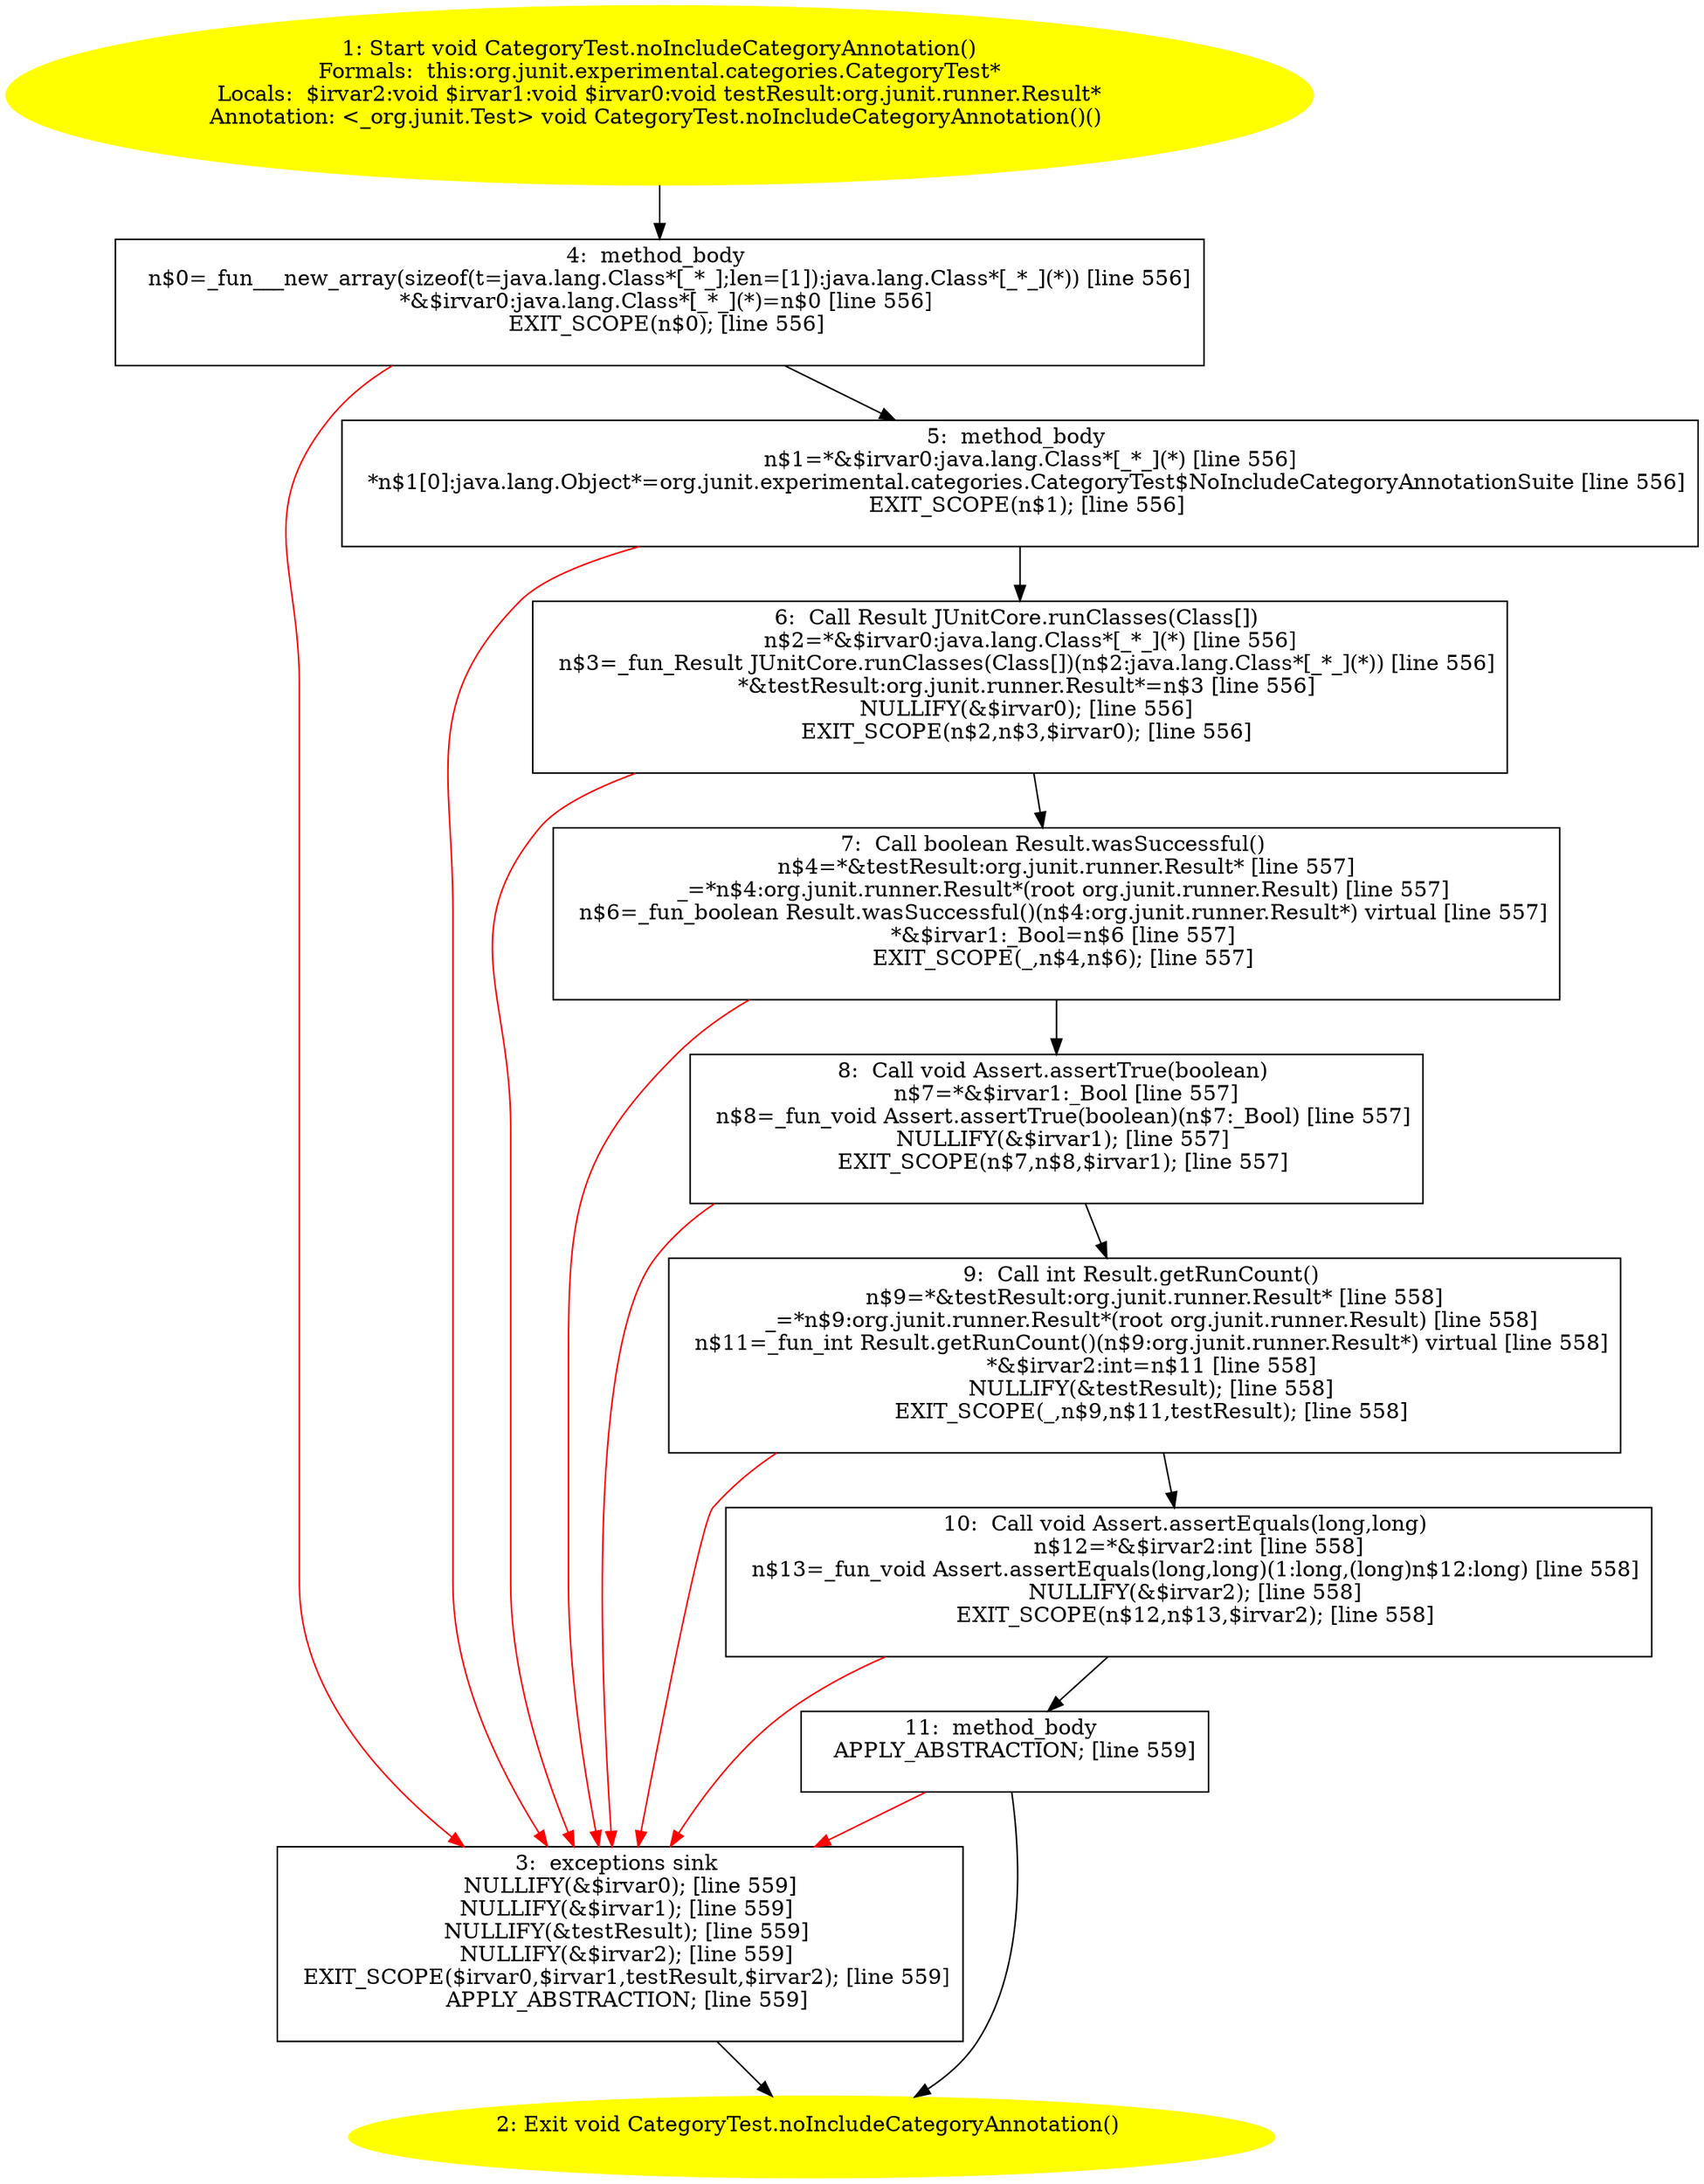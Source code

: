 /* @generated */
digraph cfg {
"org.junit.experimental.categories.CategoryTest.noIncludeCategoryAnnotation():void.03de58298265a1dc2f147e398ab43ec8_1" [label="1: Start void CategoryTest.noIncludeCategoryAnnotation()\nFormals:  this:org.junit.experimental.categories.CategoryTest*\nLocals:  $irvar2:void $irvar1:void $irvar0:void testResult:org.junit.runner.Result*\nAnnotation: <_org.junit.Test> void CategoryTest.noIncludeCategoryAnnotation()() \n  " color=yellow style=filled]
	

	 "org.junit.experimental.categories.CategoryTest.noIncludeCategoryAnnotation():void.03de58298265a1dc2f147e398ab43ec8_1" -> "org.junit.experimental.categories.CategoryTest.noIncludeCategoryAnnotation():void.03de58298265a1dc2f147e398ab43ec8_4" ;
"org.junit.experimental.categories.CategoryTest.noIncludeCategoryAnnotation():void.03de58298265a1dc2f147e398ab43ec8_2" [label="2: Exit void CategoryTest.noIncludeCategoryAnnotation() \n  " color=yellow style=filled]
	

"org.junit.experimental.categories.CategoryTest.noIncludeCategoryAnnotation():void.03de58298265a1dc2f147e398ab43ec8_3" [label="3:  exceptions sink \n   NULLIFY(&$irvar0); [line 559]\n  NULLIFY(&$irvar1); [line 559]\n  NULLIFY(&testResult); [line 559]\n  NULLIFY(&$irvar2); [line 559]\n  EXIT_SCOPE($irvar0,$irvar1,testResult,$irvar2); [line 559]\n  APPLY_ABSTRACTION; [line 559]\n " shape="box"]
	

	 "org.junit.experimental.categories.CategoryTest.noIncludeCategoryAnnotation():void.03de58298265a1dc2f147e398ab43ec8_3" -> "org.junit.experimental.categories.CategoryTest.noIncludeCategoryAnnotation():void.03de58298265a1dc2f147e398ab43ec8_2" ;
"org.junit.experimental.categories.CategoryTest.noIncludeCategoryAnnotation():void.03de58298265a1dc2f147e398ab43ec8_4" [label="4:  method_body \n   n$0=_fun___new_array(sizeof(t=java.lang.Class*[_*_];len=[1]):java.lang.Class*[_*_](*)) [line 556]\n  *&$irvar0:java.lang.Class*[_*_](*)=n$0 [line 556]\n  EXIT_SCOPE(n$0); [line 556]\n " shape="box"]
	

	 "org.junit.experimental.categories.CategoryTest.noIncludeCategoryAnnotation():void.03de58298265a1dc2f147e398ab43ec8_4" -> "org.junit.experimental.categories.CategoryTest.noIncludeCategoryAnnotation():void.03de58298265a1dc2f147e398ab43ec8_5" ;
	 "org.junit.experimental.categories.CategoryTest.noIncludeCategoryAnnotation():void.03de58298265a1dc2f147e398ab43ec8_4" -> "org.junit.experimental.categories.CategoryTest.noIncludeCategoryAnnotation():void.03de58298265a1dc2f147e398ab43ec8_3" [color="red" ];
"org.junit.experimental.categories.CategoryTest.noIncludeCategoryAnnotation():void.03de58298265a1dc2f147e398ab43ec8_5" [label="5:  method_body \n   n$1=*&$irvar0:java.lang.Class*[_*_](*) [line 556]\n  *n$1[0]:java.lang.Object*=org.junit.experimental.categories.CategoryTest$NoIncludeCategoryAnnotationSuite [line 556]\n  EXIT_SCOPE(n$1); [line 556]\n " shape="box"]
	

	 "org.junit.experimental.categories.CategoryTest.noIncludeCategoryAnnotation():void.03de58298265a1dc2f147e398ab43ec8_5" -> "org.junit.experimental.categories.CategoryTest.noIncludeCategoryAnnotation():void.03de58298265a1dc2f147e398ab43ec8_6" ;
	 "org.junit.experimental.categories.CategoryTest.noIncludeCategoryAnnotation():void.03de58298265a1dc2f147e398ab43ec8_5" -> "org.junit.experimental.categories.CategoryTest.noIncludeCategoryAnnotation():void.03de58298265a1dc2f147e398ab43ec8_3" [color="red" ];
"org.junit.experimental.categories.CategoryTest.noIncludeCategoryAnnotation():void.03de58298265a1dc2f147e398ab43ec8_6" [label="6:  Call Result JUnitCore.runClasses(Class[]) \n   n$2=*&$irvar0:java.lang.Class*[_*_](*) [line 556]\n  n$3=_fun_Result JUnitCore.runClasses(Class[])(n$2:java.lang.Class*[_*_](*)) [line 556]\n  *&testResult:org.junit.runner.Result*=n$3 [line 556]\n  NULLIFY(&$irvar0); [line 556]\n  EXIT_SCOPE(n$2,n$3,$irvar0); [line 556]\n " shape="box"]
	

	 "org.junit.experimental.categories.CategoryTest.noIncludeCategoryAnnotation():void.03de58298265a1dc2f147e398ab43ec8_6" -> "org.junit.experimental.categories.CategoryTest.noIncludeCategoryAnnotation():void.03de58298265a1dc2f147e398ab43ec8_7" ;
	 "org.junit.experimental.categories.CategoryTest.noIncludeCategoryAnnotation():void.03de58298265a1dc2f147e398ab43ec8_6" -> "org.junit.experimental.categories.CategoryTest.noIncludeCategoryAnnotation():void.03de58298265a1dc2f147e398ab43ec8_3" [color="red" ];
"org.junit.experimental.categories.CategoryTest.noIncludeCategoryAnnotation():void.03de58298265a1dc2f147e398ab43ec8_7" [label="7:  Call boolean Result.wasSuccessful() \n   n$4=*&testResult:org.junit.runner.Result* [line 557]\n  _=*n$4:org.junit.runner.Result*(root org.junit.runner.Result) [line 557]\n  n$6=_fun_boolean Result.wasSuccessful()(n$4:org.junit.runner.Result*) virtual [line 557]\n  *&$irvar1:_Bool=n$6 [line 557]\n  EXIT_SCOPE(_,n$4,n$6); [line 557]\n " shape="box"]
	

	 "org.junit.experimental.categories.CategoryTest.noIncludeCategoryAnnotation():void.03de58298265a1dc2f147e398ab43ec8_7" -> "org.junit.experimental.categories.CategoryTest.noIncludeCategoryAnnotation():void.03de58298265a1dc2f147e398ab43ec8_8" ;
	 "org.junit.experimental.categories.CategoryTest.noIncludeCategoryAnnotation():void.03de58298265a1dc2f147e398ab43ec8_7" -> "org.junit.experimental.categories.CategoryTest.noIncludeCategoryAnnotation():void.03de58298265a1dc2f147e398ab43ec8_3" [color="red" ];
"org.junit.experimental.categories.CategoryTest.noIncludeCategoryAnnotation():void.03de58298265a1dc2f147e398ab43ec8_8" [label="8:  Call void Assert.assertTrue(boolean) \n   n$7=*&$irvar1:_Bool [line 557]\n  n$8=_fun_void Assert.assertTrue(boolean)(n$7:_Bool) [line 557]\n  NULLIFY(&$irvar1); [line 557]\n  EXIT_SCOPE(n$7,n$8,$irvar1); [line 557]\n " shape="box"]
	

	 "org.junit.experimental.categories.CategoryTest.noIncludeCategoryAnnotation():void.03de58298265a1dc2f147e398ab43ec8_8" -> "org.junit.experimental.categories.CategoryTest.noIncludeCategoryAnnotation():void.03de58298265a1dc2f147e398ab43ec8_9" ;
	 "org.junit.experimental.categories.CategoryTest.noIncludeCategoryAnnotation():void.03de58298265a1dc2f147e398ab43ec8_8" -> "org.junit.experimental.categories.CategoryTest.noIncludeCategoryAnnotation():void.03de58298265a1dc2f147e398ab43ec8_3" [color="red" ];
"org.junit.experimental.categories.CategoryTest.noIncludeCategoryAnnotation():void.03de58298265a1dc2f147e398ab43ec8_9" [label="9:  Call int Result.getRunCount() \n   n$9=*&testResult:org.junit.runner.Result* [line 558]\n  _=*n$9:org.junit.runner.Result*(root org.junit.runner.Result) [line 558]\n  n$11=_fun_int Result.getRunCount()(n$9:org.junit.runner.Result*) virtual [line 558]\n  *&$irvar2:int=n$11 [line 558]\n  NULLIFY(&testResult); [line 558]\n  EXIT_SCOPE(_,n$9,n$11,testResult); [line 558]\n " shape="box"]
	

	 "org.junit.experimental.categories.CategoryTest.noIncludeCategoryAnnotation():void.03de58298265a1dc2f147e398ab43ec8_9" -> "org.junit.experimental.categories.CategoryTest.noIncludeCategoryAnnotation():void.03de58298265a1dc2f147e398ab43ec8_10" ;
	 "org.junit.experimental.categories.CategoryTest.noIncludeCategoryAnnotation():void.03de58298265a1dc2f147e398ab43ec8_9" -> "org.junit.experimental.categories.CategoryTest.noIncludeCategoryAnnotation():void.03de58298265a1dc2f147e398ab43ec8_3" [color="red" ];
"org.junit.experimental.categories.CategoryTest.noIncludeCategoryAnnotation():void.03de58298265a1dc2f147e398ab43ec8_10" [label="10:  Call void Assert.assertEquals(long,long) \n   n$12=*&$irvar2:int [line 558]\n  n$13=_fun_void Assert.assertEquals(long,long)(1:long,(long)n$12:long) [line 558]\n  NULLIFY(&$irvar2); [line 558]\n  EXIT_SCOPE(n$12,n$13,$irvar2); [line 558]\n " shape="box"]
	

	 "org.junit.experimental.categories.CategoryTest.noIncludeCategoryAnnotation():void.03de58298265a1dc2f147e398ab43ec8_10" -> "org.junit.experimental.categories.CategoryTest.noIncludeCategoryAnnotation():void.03de58298265a1dc2f147e398ab43ec8_11" ;
	 "org.junit.experimental.categories.CategoryTest.noIncludeCategoryAnnotation():void.03de58298265a1dc2f147e398ab43ec8_10" -> "org.junit.experimental.categories.CategoryTest.noIncludeCategoryAnnotation():void.03de58298265a1dc2f147e398ab43ec8_3" [color="red" ];
"org.junit.experimental.categories.CategoryTest.noIncludeCategoryAnnotation():void.03de58298265a1dc2f147e398ab43ec8_11" [label="11:  method_body \n   APPLY_ABSTRACTION; [line 559]\n " shape="box"]
	

	 "org.junit.experimental.categories.CategoryTest.noIncludeCategoryAnnotation():void.03de58298265a1dc2f147e398ab43ec8_11" -> "org.junit.experimental.categories.CategoryTest.noIncludeCategoryAnnotation():void.03de58298265a1dc2f147e398ab43ec8_2" ;
	 "org.junit.experimental.categories.CategoryTest.noIncludeCategoryAnnotation():void.03de58298265a1dc2f147e398ab43ec8_11" -> "org.junit.experimental.categories.CategoryTest.noIncludeCategoryAnnotation():void.03de58298265a1dc2f147e398ab43ec8_3" [color="red" ];
}
